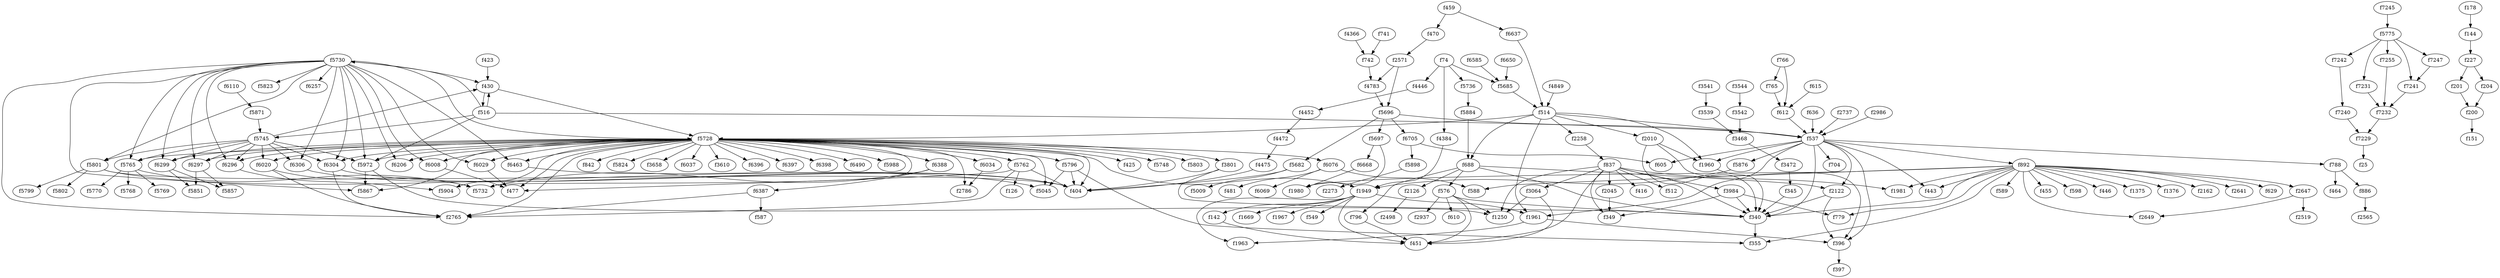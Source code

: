 strict digraph "" {
f74;
f5685;
f514;
f537;
f5876;
f1949;
f1961;
f396;
f397;
f5871;
f5745;
f430;
f516;
f5730;
f5728;
f6388;
f6387;
f2765;
f6585;
f6650;
f142;
f451;
f2258;
f837;
f3984;
f340;
f355;
f459;
f470;
f2571;
f4783;
f5696;
f892;
f443;
f788;
f464;
f886;
f2565;
f766;
f765;
f612;
f5972;
f5867;
f5762;
f6020;
f6304;
f2647;
f2519;
f2045;
f349;
f3064;
f1250;
f587;
f779;
f2649;
f5736;
f5884;
f688;
f2122;
f576;
f2010;
f1960;
f3801;
f5682;
f5009;
f404;
f455;
f5697;
f6668;
f1980;
f6705;
f5898;
f2273;
f1963;
f615;
f4366;
f742;
f598;
f1669;
f5765;
f5732;
f6297;
f5857;
f6299;
f477;
f6008;
f6029;
f5796;
f5045;
f6296;
f5904;
f5769;
f5770;
f6463;
f5768;
f6034;
f2786;
f6206;
f7245;
f5775;
f7247;
f7241;
f7232;
f7229;
f25;
f446;
f1375;
f1376;
f1981;
f2162;
f796;
f2937;
f126;
f416;
f512;
f588;
f6076;
f6069;
f2126;
f2498;
f610;
f4446;
f4452;
f4472;
f4475;
f481;
f2641;
f629;
f4384;
f589;
f178;
f144;
f227;
f201;
f200;
f151;
f204;
f423;
f425;
f6637;
f605;
f1967;
f549;
f636;
f741;
f704;
f2737;
f2986;
f3541;
f3539;
f3468;
f3472;
f345;
f3544;
f3542;
f4849;
f5801;
f6306;
f5851;
f5802;
f5799;
f5748;
f5803;
f842;
f5824;
f3658;
f6037;
f3610;
f6396;
f6397;
f6398;
f6490;
f5988;
f5823;
f6257;
f6110;
f7242;
f7240;
f7231;
f7255;
f74 -> f5685;
f74 -> f5736;
f74 -> f4446;
f74 -> f4384;
f5685 -> f514;
f514 -> f537;
f514 -> f5728;
f514 -> f2258;
f514 -> f688;
f514 -> f2010;
f514 -> f1961;
f514 -> f1960;
f537 -> f5876;
f537 -> f892;
f537 -> f788;
f537 -> f1961;
f537 -> f2122;
f537 -> f1960;
f537 -> f443;
f537 -> f396;
f537 -> f340;
f537 -> f605;
f537 -> f704;
f5876 -> f1949;
f1949 -> f1961;
f1949 -> f142;
f1949 -> f451;
f1949 -> f1669;
f1949 -> f1967;
f1949 -> f1963;
f1949 -> f549;
f1961 -> f396;
f1961 -> f1963;
f396 -> f397;
f5871 -> f5745;
f5745 -> f430;
f5745 -> f5801;
f5745 -> f6304;
f5745 -> f6306;
f5745 -> f6020;
f5745 -> f5765;
f5745 -> f6297;
f5745 -> f6299;
f5745 -> f5972;
f5745 -> f6296;
f430 -> f516;
f430 -> f5728;
f516 -> f5730;
f516 -> f5745;
f516 -> f537;
f516 -> f430;
f516 -> f5972;
f5730 -> f5728;
f5730 -> f430;
f5730 -> f5972;
f5730 -> f6304;
f5730 -> f5765;
f5730 -> f6297;
f5730 -> f6299;
f5730 -> f6008;
f5730 -> f6029;
f5730 -> f5801;
f5730 -> f6296;
f5730 -> f6306;
f5730 -> f6463;
f5730 -> f5823;
f5730 -> f5867;
f5730 -> f2765;
f5730 -> f6206;
f5730 -> f6257;
f5728 -> f6388;
f5728 -> f1949;
f5728 -> f5972;
f5728 -> f5762;
f5728 -> f6020;
f5728 -> f6304;
f5728 -> f3801;
f5728 -> f5765;
f5728 -> f6297;
f5728 -> f6299;
f5728 -> f6008;
f5728 -> f6029;
f5728 -> f5796;
f5728 -> f6296;
f5728 -> f6463;
f5728 -> f6034;
f5728 -> f5867;
f5728 -> f2765;
f5728 -> f6206;
f5728 -> f6076;
f5728 -> f425;
f5728 -> f5748;
f5728 -> f5803;
f5728 -> f842;
f5728 -> f5824;
f5728 -> f5732;
f5728 -> f3658;
f5728 -> f477;
f5728 -> f5045;
f5728 -> f5904;
f5728 -> f6037;
f5728 -> f404;
f5728 -> f3610;
f5728 -> f6396;
f5728 -> f6397;
f5728 -> f2786;
f5728 -> f6398;
f5728 -> f6490;
f5728 -> f5988;
f6388 -> f6387;
f6388 -> f5732;
f6387 -> f2765;
f6387 -> f587;
f6585 -> f5685;
f6650 -> f5685;
f142 -> f451;
f2258 -> f837;
f837 -> f3984;
f837 -> f2045;
f837 -> f3064;
f837 -> f340;
f837 -> f1981;
f837 -> f349;
f837 -> f451;
f837 -> f1250;
f837 -> f416;
f837 -> f512;
f3984 -> f340;
f3984 -> f349;
f3984 -> f779;
f340 -> f355;
f459 -> f470;
f459 -> f6637;
f470 -> f2571;
f2571 -> f4783;
f2571 -> f5696;
f4783 -> f5696;
f5696 -> f537;
f5696 -> f5682;
f5696 -> f5697;
f5696 -> f6705;
f892 -> f443;
f892 -> f2647;
f892 -> f340;
f892 -> f455;
f892 -> f1980;
f892 -> f598;
f892 -> f446;
f892 -> f1375;
f892 -> f1376;
f892 -> f1981;
f892 -> f2162;
f892 -> f779;
f892 -> f588;
f892 -> f2641;
f892 -> f2649;
f892 -> f629;
f892 -> f355;
f892 -> f589;
f788 -> f464;
f788 -> f886;
f886 -> f2565;
f766 -> f765;
f766 -> f612;
f765 -> f612;
f612 -> f537;
f5972 -> f5867;
f5972 -> f1250;
f5762 -> f2765;
f5762 -> f477;
f5762 -> f404;
f5762 -> f126;
f6020 -> f2765;
f6020 -> f5732;
f6304 -> f2765;
f6304 -> f404;
f2647 -> f2519;
f2647 -> f2649;
f2045 -> f349;
f3064 -> f451;
f3064 -> f1250;
f5736 -> f5884;
f5884 -> f688;
f688 -> f2122;
f688 -> f576;
f688 -> f796;
f688 -> f2126;
f688 -> f340;
f2122 -> f396;
f2122 -> f340;
f576 -> f340;
f576 -> f451;
f576 -> f1250;
f576 -> f2937;
f576 -> f610;
f2010 -> f1960;
f2010 -> f396;
f2010 -> f340;
f1960 -> f340;
f3801 -> f340;
f3801 -> f404;
f5682 -> f5009;
f5682 -> f404;
f5697 -> f6668;
f5697 -> f1980;
f6668 -> f1980;
f6705 -> f5898;
f6705 -> f605;
f5898 -> f2273;
f615 -> f612;
f4366 -> f742;
f742 -> f4783;
f5765 -> f5732;
f5765 -> f5769;
f5765 -> f5770;
f5765 -> f5768;
f6297 -> f5857;
f6297 -> f5851;
f6299 -> f5857;
f6299 -> f5851;
f6008 -> f477;
f6029 -> f477;
f5796 -> f5045;
f5796 -> f404;
f5796 -> f355;
f6296 -> f5904;
f6463 -> f404;
f6034 -> f2786;
f7245 -> f5775;
f5775 -> f7247;
f5775 -> f7242;
f5775 -> f7231;
f5775 -> f7241;
f5775 -> f7255;
f7247 -> f7241;
f7241 -> f7232;
f7232 -> f7229;
f7229 -> f25;
f796 -> f451;
f6076 -> f588;
f6076 -> f6069;
f6076 -> f481;
f2126 -> f2498;
f4446 -> f4452;
f4452 -> f4472;
f4472 -> f4475;
f4475 -> f404;
f4384 -> f1949;
f178 -> f144;
f144 -> f227;
f227 -> f201;
f227 -> f204;
f201 -> f200;
f200 -> f151;
f204 -> f200;
f423 -> f430;
f6637 -> f514;
f636 -> f537;
f741 -> f742;
f2737 -> f537;
f2986 -> f537;
f3541 -> f3539;
f3539 -> f3468;
f3468 -> f3472;
f3472 -> f345;
f345 -> f340;
f3544 -> f3542;
f3542 -> f3468;
f4849 -> f514;
f5801 -> f404;
f5801 -> f5045;
f5801 -> f5802;
f5801 -> f5799;
f6306 -> f404;
f6110 -> f5871;
f7242 -> f7240;
f7240 -> f7229;
f7231 -> f7232;
f7255 -> f7232;
}
